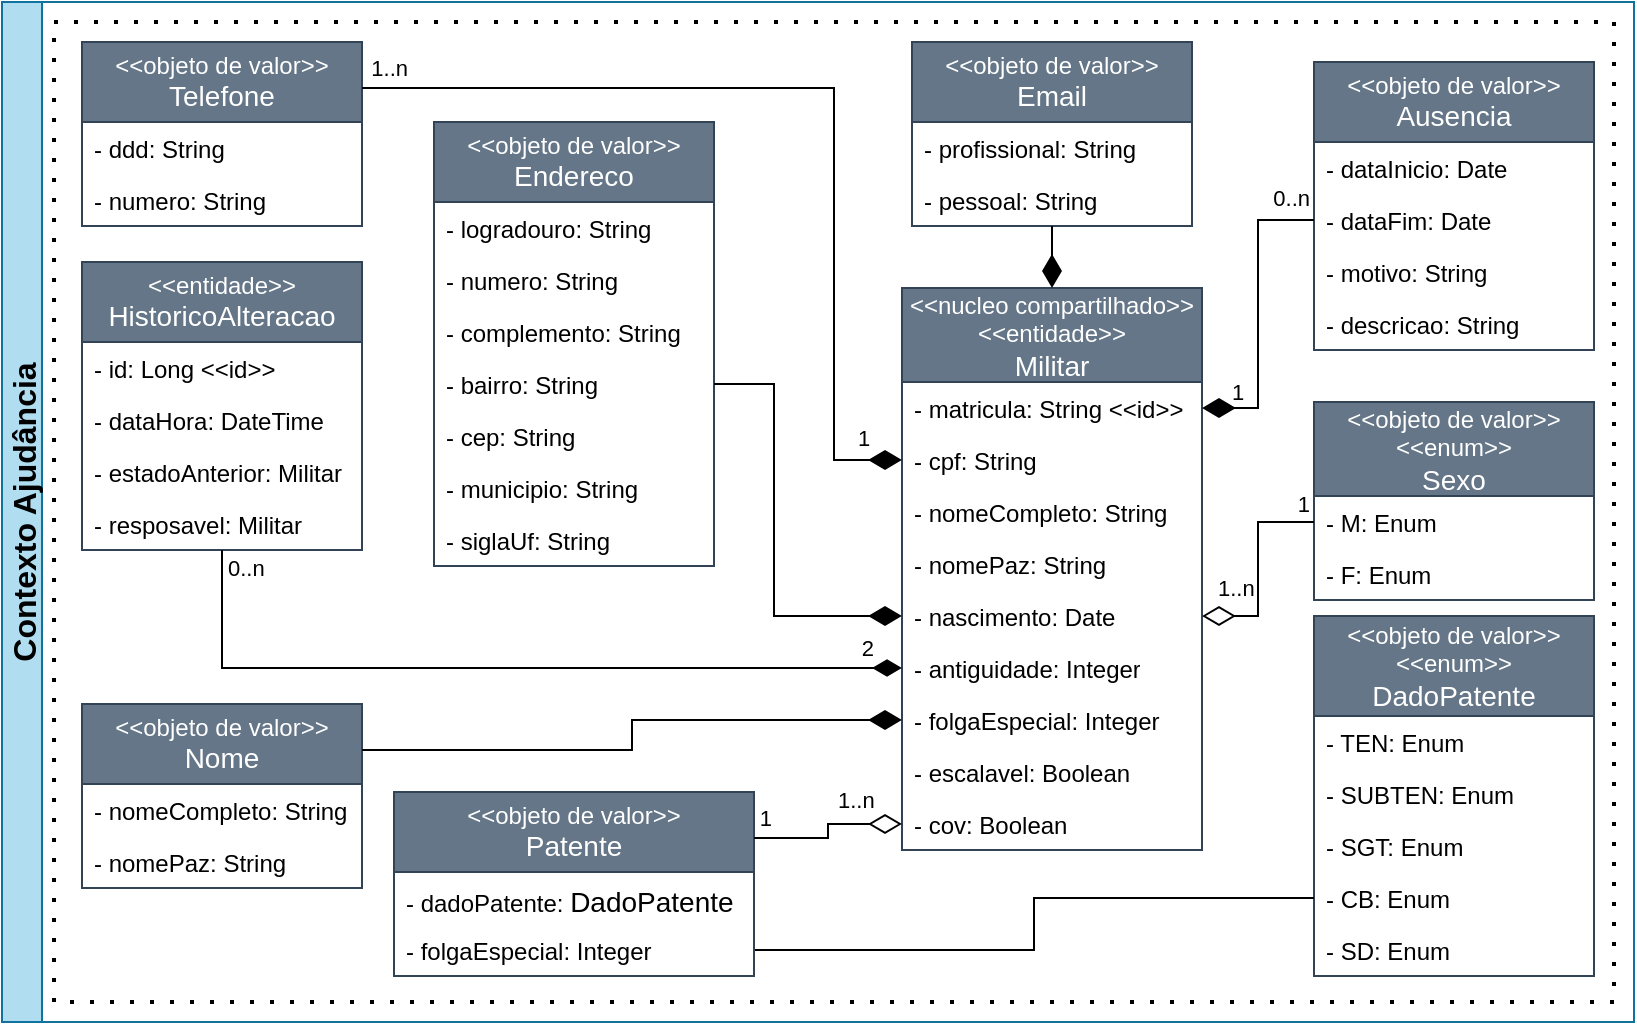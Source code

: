 <mxfile version="26.0.9">
  <diagram name="Página-1" id="ZhjFYDg4kDw-2ScRDYlZ">
    <mxGraphModel dx="976" dy="567" grid="1" gridSize="10" guides="1" tooltips="1" connect="1" arrows="1" fold="1" page="1" pageScale="1" pageWidth="827" pageHeight="1169" math="0" shadow="0">
      <root>
        <mxCell id="0" />
        <mxCell id="1" parent="0" />
        <mxCell id="jXGBZtoQWdus-dMjmi3M-1" value="" style="rounded=0;whiteSpace=wrap;html=1;dashed=1;dashPattern=1 4;strokeWidth=2;fillColor=none;" parent="1" vertex="1">
          <mxGeometry x="30" y="40" width="780" height="490" as="geometry" />
        </mxCell>
        <mxCell id="f660KYOJlbldad9Sg0Wb-1" value="&amp;lt;&amp;lt;objeto de valor&amp;gt;&amp;gt;&lt;br&gt;&lt;font style=&quot;font-size: 14px;&quot;&gt;Telefone&lt;/font&gt;" style="swimlane;fontStyle=0;childLayout=stackLayout;horizontal=1;startSize=40;fillColor=#647687;horizontalStack=0;resizeParent=1;resizeParentMax=0;resizeLast=0;collapsible=1;marginBottom=0;whiteSpace=wrap;html=1;fontColor=light-dark(#FFFFFF,#FFFFFF);strokeColor=#314354;" parent="1" vertex="1">
          <mxGeometry x="44" y="50" width="140" height="92" as="geometry" />
        </mxCell>
        <mxCell id="f660KYOJlbldad9Sg0Wb-2" value="- ddd: String" style="text;strokeColor=none;fillColor=none;align=left;verticalAlign=top;spacingLeft=4;spacingRight=4;overflow=hidden;rotatable=0;points=[[0,0.5],[1,0.5]];portConstraint=eastwest;whiteSpace=wrap;html=1;" parent="f660KYOJlbldad9Sg0Wb-1" vertex="1">
          <mxGeometry y="40" width="140" height="26" as="geometry" />
        </mxCell>
        <mxCell id="f660KYOJlbldad9Sg0Wb-3" value="- numero: String" style="text;strokeColor=none;fillColor=none;align=left;verticalAlign=top;spacingLeft=4;spacingRight=4;overflow=hidden;rotatable=0;points=[[0,0.5],[1,0.5]];portConstraint=eastwest;whiteSpace=wrap;html=1;" parent="f660KYOJlbldad9Sg0Wb-1" vertex="1">
          <mxGeometry y="66" width="140" height="26" as="geometry" />
        </mxCell>
        <mxCell id="f660KYOJlbldad9Sg0Wb-4" value="&lt;font style=&quot;font-size: 14px;&quot;&gt;&lt;div style=&quot;font-size: 12px;&quot;&gt;&amp;lt;&amp;lt;objeto de valor&amp;gt;&amp;gt;&lt;/div&gt;Ausencia&lt;/font&gt;" style="swimlane;fontStyle=0;childLayout=stackLayout;horizontal=1;startSize=40;fillColor=#647687;horizontalStack=0;resizeParent=1;resizeParentMax=0;resizeLast=0;collapsible=1;marginBottom=0;whiteSpace=wrap;html=1;fontColor=light-dark(#FFFFFF,#FFFFFF);strokeColor=#314354;" parent="1" vertex="1">
          <mxGeometry x="660" y="60" width="140" height="144" as="geometry">
            <mxRectangle x="50" y="430" width="90" height="30" as="alternateBounds" />
          </mxGeometry>
        </mxCell>
        <mxCell id="f660KYOJlbldad9Sg0Wb-6" value="- dataInicio: Date" style="text;strokeColor=none;fillColor=none;align=left;verticalAlign=top;spacingLeft=4;spacingRight=4;overflow=hidden;rotatable=0;points=[[0,0.5],[1,0.5]];portConstraint=eastwest;whiteSpace=wrap;html=1;" parent="f660KYOJlbldad9Sg0Wb-4" vertex="1">
          <mxGeometry y="40" width="140" height="26" as="geometry" />
        </mxCell>
        <mxCell id="f660KYOJlbldad9Sg0Wb-7" value="- dataFim: Date" style="text;strokeColor=none;fillColor=none;align=left;verticalAlign=top;spacingLeft=4;spacingRight=4;overflow=hidden;rotatable=0;points=[[0,0.5],[1,0.5]];portConstraint=eastwest;whiteSpace=wrap;html=1;" parent="f660KYOJlbldad9Sg0Wb-4" vertex="1">
          <mxGeometry y="66" width="140" height="26" as="geometry" />
        </mxCell>
        <mxCell id="f660KYOJlbldad9Sg0Wb-8" value="- motivo: String" style="text;strokeColor=none;fillColor=none;align=left;verticalAlign=top;spacingLeft=4;spacingRight=4;overflow=hidden;rotatable=0;points=[[0,0.5],[1,0.5]];portConstraint=eastwest;whiteSpace=wrap;html=1;" parent="f660KYOJlbldad9Sg0Wb-4" vertex="1">
          <mxGeometry y="92" width="140" height="26" as="geometry" />
        </mxCell>
        <mxCell id="f660KYOJlbldad9Sg0Wb-9" value="- descricao: String" style="text;strokeColor=none;fillColor=none;align=left;verticalAlign=top;spacingLeft=4;spacingRight=4;overflow=hidden;rotatable=0;points=[[0,0.5],[1,0.5]];portConstraint=eastwest;whiteSpace=wrap;html=1;" parent="f660KYOJlbldad9Sg0Wb-4" vertex="1">
          <mxGeometry y="118" width="140" height="26" as="geometry" />
        </mxCell>
        <mxCell id="f660KYOJlbldad9Sg0Wb-10" value="&amp;lt;&amp;lt;objeto de valor&amp;gt;&amp;gt;&lt;br&gt;&lt;font style=&quot;font-size: 14px;&quot;&gt;Endereco&lt;/font&gt;" style="swimlane;fontStyle=0;childLayout=stackLayout;horizontal=1;startSize=40;fillColor=#647687;horizontalStack=0;resizeParent=1;resizeParentMax=0;resizeLast=0;collapsible=1;marginBottom=0;whiteSpace=wrap;html=1;fontColor=light-dark(#FFFFFF,#FFFFFF);strokeColor=#314354;" parent="1" vertex="1">
          <mxGeometry x="220" y="90" width="140" height="222" as="geometry" />
        </mxCell>
        <mxCell id="f660KYOJlbldad9Sg0Wb-11" value="- logradouro: String" style="text;strokeColor=none;fillColor=none;align=left;verticalAlign=top;spacingLeft=4;spacingRight=4;overflow=hidden;rotatable=0;points=[[0,0.5],[1,0.5]];portConstraint=eastwest;whiteSpace=wrap;html=1;" parent="f660KYOJlbldad9Sg0Wb-10" vertex="1">
          <mxGeometry y="40" width="140" height="26" as="geometry" />
        </mxCell>
        <mxCell id="f660KYOJlbldad9Sg0Wb-12" value="- numero: String" style="text;strokeColor=none;fillColor=none;align=left;verticalAlign=top;spacingLeft=4;spacingRight=4;overflow=hidden;rotatable=0;points=[[0,0.5],[1,0.5]];portConstraint=eastwest;whiteSpace=wrap;html=1;" parent="f660KYOJlbldad9Sg0Wb-10" vertex="1">
          <mxGeometry y="66" width="140" height="26" as="geometry" />
        </mxCell>
        <mxCell id="f660KYOJlbldad9Sg0Wb-13" value="- complemento: String" style="text;strokeColor=none;fillColor=none;align=left;verticalAlign=top;spacingLeft=4;spacingRight=4;overflow=hidden;rotatable=0;points=[[0,0.5],[1,0.5]];portConstraint=eastwest;whiteSpace=wrap;html=1;" parent="f660KYOJlbldad9Sg0Wb-10" vertex="1">
          <mxGeometry y="92" width="140" height="26" as="geometry" />
        </mxCell>
        <mxCell id="f660KYOJlbldad9Sg0Wb-14" value="- bairro: String" style="text;strokeColor=none;fillColor=none;align=left;verticalAlign=top;spacingLeft=4;spacingRight=4;overflow=hidden;rotatable=0;points=[[0,0.5],[1,0.5]];portConstraint=eastwest;whiteSpace=wrap;html=1;" parent="f660KYOJlbldad9Sg0Wb-10" vertex="1">
          <mxGeometry y="118" width="140" height="26" as="geometry" />
        </mxCell>
        <mxCell id="f660KYOJlbldad9Sg0Wb-15" value="- cep: String" style="text;strokeColor=none;fillColor=none;align=left;verticalAlign=top;spacingLeft=4;spacingRight=4;overflow=hidden;rotatable=0;points=[[0,0.5],[1,0.5]];portConstraint=eastwest;whiteSpace=wrap;html=1;" parent="f660KYOJlbldad9Sg0Wb-10" vertex="1">
          <mxGeometry y="144" width="140" height="26" as="geometry" />
        </mxCell>
        <mxCell id="_dB2QNZg6UTy461YNnVb-8" value="- municipio: String" style="text;strokeColor=none;fillColor=none;align=left;verticalAlign=top;spacingLeft=4;spacingRight=4;overflow=hidden;rotatable=0;points=[[0,0.5],[1,0.5]];portConstraint=eastwest;whiteSpace=wrap;html=1;" parent="f660KYOJlbldad9Sg0Wb-10" vertex="1">
          <mxGeometry y="170" width="140" height="26" as="geometry" />
        </mxCell>
        <mxCell id="f660KYOJlbldad9Sg0Wb-48" value="- siglaUf: String" style="text;strokeColor=none;fillColor=none;align=left;verticalAlign=top;spacingLeft=4;spacingRight=4;overflow=hidden;rotatable=0;points=[[0,0.5],[1,0.5]];portConstraint=eastwest;whiteSpace=wrap;html=1;" parent="f660KYOJlbldad9Sg0Wb-10" vertex="1">
          <mxGeometry y="196" width="140" height="26" as="geometry" />
        </mxCell>
        <mxCell id="f660KYOJlbldad9Sg0Wb-16" value="&lt;div&gt;&lt;div&gt;&lt;div&gt;&amp;lt;&amp;lt;nucleo compartilhado&amp;gt;&amp;gt;&lt;/div&gt;&lt;/div&gt;&lt;/div&gt;&lt;div&gt;&amp;lt;&amp;lt;entidade&amp;gt;&amp;gt;&lt;/div&gt;&lt;div&gt;&lt;font style=&quot;font-size: 14px;&quot;&gt;Militar&lt;/font&gt;&lt;/div&gt;" style="swimlane;fontStyle=0;childLayout=stackLayout;horizontal=1;startSize=47;fillColor=#647687;horizontalStack=0;resizeParent=1;resizeParentMax=0;resizeLast=0;collapsible=1;marginBottom=0;whiteSpace=wrap;html=1;fontColor=light-dark(#FFFFFF,#FFFFFF);strokeColor=#314354;" parent="1" vertex="1">
          <mxGeometry x="454" y="173" width="150" height="281" as="geometry" />
        </mxCell>
        <mxCell id="f660KYOJlbldad9Sg0Wb-17" value="- matricula: String &amp;lt;&amp;lt;id&amp;gt;&amp;gt;" style="text;strokeColor=none;fillColor=none;align=left;verticalAlign=top;spacingLeft=4;spacingRight=4;overflow=hidden;rotatable=0;points=[[0,0.5],[1,0.5]];portConstraint=eastwest;whiteSpace=wrap;html=1;" parent="f660KYOJlbldad9Sg0Wb-16" vertex="1">
          <mxGeometry y="47" width="150" height="26" as="geometry" />
        </mxCell>
        <mxCell id="rbn2o9lMwaBEU-AvWfOB-3" value="- cpf: String" style="text;strokeColor=none;fillColor=none;align=left;verticalAlign=top;spacingLeft=4;spacingRight=4;overflow=hidden;rotatable=0;points=[[0,0.5],[1,0.5]];portConstraint=eastwest;whiteSpace=wrap;html=1;" parent="f660KYOJlbldad9Sg0Wb-16" vertex="1">
          <mxGeometry y="73" width="150" height="26" as="geometry" />
        </mxCell>
        <mxCell id="f660KYOJlbldad9Sg0Wb-18" value="- nomeCompleto: String" style="text;strokeColor=none;fillColor=none;align=left;verticalAlign=top;spacingLeft=4;spacingRight=4;overflow=hidden;rotatable=0;points=[[0,0.5],[1,0.5]];portConstraint=eastwest;whiteSpace=wrap;html=1;" parent="f660KYOJlbldad9Sg0Wb-16" vertex="1">
          <mxGeometry y="99" width="150" height="26" as="geometry" />
        </mxCell>
        <mxCell id="rbn2o9lMwaBEU-AvWfOB-2" value="- nomePaz: String" style="text;strokeColor=none;fillColor=none;align=left;verticalAlign=top;spacingLeft=4;spacingRight=4;overflow=hidden;rotatable=0;points=[[0,0.5],[1,0.5]];portConstraint=eastwest;whiteSpace=wrap;html=1;" parent="f660KYOJlbldad9Sg0Wb-16" vertex="1">
          <mxGeometry y="125" width="150" height="26" as="geometry" />
        </mxCell>
        <mxCell id="f660KYOJlbldad9Sg0Wb-19" value="- nascimento: Date" style="text;strokeColor=none;fillColor=none;align=left;verticalAlign=top;spacingLeft=4;spacingRight=4;overflow=hidden;rotatable=0;points=[[0,0.5],[1,0.5]];portConstraint=eastwest;whiteSpace=wrap;html=1;" parent="f660KYOJlbldad9Sg0Wb-16" vertex="1">
          <mxGeometry y="151" width="150" height="26" as="geometry" />
        </mxCell>
        <mxCell id="f660KYOJlbldad9Sg0Wb-20" value="- antiguidade: Integer" style="text;strokeColor=none;fillColor=none;align=left;verticalAlign=top;spacingLeft=4;spacingRight=4;overflow=hidden;rotatable=0;points=[[0,0.5],[1,0.5]];portConstraint=eastwest;whiteSpace=wrap;html=1;" parent="f660KYOJlbldad9Sg0Wb-16" vertex="1">
          <mxGeometry y="177" width="150" height="26" as="geometry" />
        </mxCell>
        <mxCell id="f660KYOJlbldad9Sg0Wb-21" value="- folgaEspecial: Integer" style="text;strokeColor=none;fillColor=none;align=left;verticalAlign=top;spacingLeft=4;spacingRight=4;overflow=hidden;rotatable=0;points=[[0,0.5],[1,0.5]];portConstraint=eastwest;whiteSpace=wrap;html=1;" parent="f660KYOJlbldad9Sg0Wb-16" vertex="1">
          <mxGeometry y="203" width="150" height="26" as="geometry" />
        </mxCell>
        <mxCell id="f660KYOJlbldad9Sg0Wb-22" value="- escalavel: Boolean" style="text;strokeColor=none;fillColor=none;align=left;verticalAlign=top;spacingLeft=4;spacingRight=4;overflow=hidden;rotatable=0;points=[[0,0.5],[1,0.5]];portConstraint=eastwest;whiteSpace=wrap;html=1;" parent="f660KYOJlbldad9Sg0Wb-16" vertex="1">
          <mxGeometry y="229" width="150" height="26" as="geometry" />
        </mxCell>
        <mxCell id="f660KYOJlbldad9Sg0Wb-23" value="- cov: Boolean" style="text;strokeColor=none;fillColor=none;align=left;verticalAlign=top;spacingLeft=4;spacingRight=4;overflow=hidden;rotatable=0;points=[[0,0.5],[1,0.5]];portConstraint=eastwest;whiteSpace=wrap;html=1;" parent="f660KYOJlbldad9Sg0Wb-16" vertex="1">
          <mxGeometry y="255" width="150" height="26" as="geometry" />
        </mxCell>
        <mxCell id="f660KYOJlbldad9Sg0Wb-24" value="" style="endArrow=none;html=1;endSize=12;startArrow=diamondThin;startSize=14;startFill=1;edgeStyle=orthogonalEdgeStyle;rounded=0;exitX=1;exitY=0.5;exitDx=0;exitDy=0;entryX=0;entryY=0.5;entryDx=0;entryDy=0;" parent="1" source="f660KYOJlbldad9Sg0Wb-17" target="f660KYOJlbldad9Sg0Wb-7" edge="1">
          <mxGeometry relative="1" as="geometry">
            <mxPoint x="605" y="360" as="sourcePoint" />
            <mxPoint x="451" y="526" as="targetPoint" />
          </mxGeometry>
        </mxCell>
        <mxCell id="f660KYOJlbldad9Sg0Wb-25" value="1" style="edgeLabel;resizable=0;html=1;align=left;verticalAlign=top;" parent="f660KYOJlbldad9Sg0Wb-24" connectable="0" vertex="1">
          <mxGeometry x="-1" relative="1" as="geometry">
            <mxPoint x="13" y="-21" as="offset" />
          </mxGeometry>
        </mxCell>
        <mxCell id="f660KYOJlbldad9Sg0Wb-26" value="&lt;div&gt;0..n&lt;/div&gt;" style="edgeLabel;resizable=0;html=1;align=right;verticalAlign=top;" parent="f660KYOJlbldad9Sg0Wb-24" connectable="0" vertex="1">
          <mxGeometry x="1" relative="1" as="geometry">
            <mxPoint x="-2" y="-24" as="offset" />
          </mxGeometry>
        </mxCell>
        <mxCell id="f660KYOJlbldad9Sg0Wb-27" value="" style="endArrow=none;html=1;endSize=12;startArrow=diamondThin;startSize=14;startFill=1;edgeStyle=orthogonalEdgeStyle;rounded=0;exitX=0;exitY=0.5;exitDx=0;exitDy=0;entryX=1;entryY=0.5;entryDx=0;entryDy=0;" parent="1" source="f660KYOJlbldad9Sg0Wb-19" target="f660KYOJlbldad9Sg0Wb-14" edge="1">
          <mxGeometry relative="1" as="geometry">
            <mxPoint x="465" y="263" as="sourcePoint" />
            <mxPoint x="381" y="465" as="targetPoint" />
            <Array as="points">
              <mxPoint x="390" y="337" />
              <mxPoint x="390" y="221" />
            </Array>
          </mxGeometry>
        </mxCell>
        <mxCell id="f660KYOJlbldad9Sg0Wb-30" value="&amp;lt;&amp;lt;objeto de valor&amp;gt;&amp;gt;&lt;br&gt;&lt;font style=&quot;font-size: 14px;&quot;&gt;Email&lt;/font&gt;" style="swimlane;fontStyle=0;childLayout=stackLayout;horizontal=1;startSize=40;fillColor=#647687;horizontalStack=0;resizeParent=1;resizeParentMax=0;resizeLast=0;collapsible=1;marginBottom=0;whiteSpace=wrap;html=1;fontColor=light-dark(#FFFFFF,#FFFFFF);strokeColor=#314354;" parent="1" vertex="1">
          <mxGeometry x="459" y="50" width="140" height="92" as="geometry">
            <mxRectangle x="344" y="100" width="70" height="30" as="alternateBounds" />
          </mxGeometry>
        </mxCell>
        <mxCell id="f660KYOJlbldad9Sg0Wb-31" value="- profissional: String" style="text;strokeColor=none;fillColor=none;align=left;verticalAlign=top;spacingLeft=4;spacingRight=4;overflow=hidden;rotatable=0;points=[[0,0.5],[1,0.5]];portConstraint=eastwest;whiteSpace=wrap;html=1;" parent="f660KYOJlbldad9Sg0Wb-30" vertex="1">
          <mxGeometry y="40" width="140" height="26" as="geometry" />
        </mxCell>
        <mxCell id="_dB2QNZg6UTy461YNnVb-2" value="- pessoal: String" style="text;strokeColor=none;fillColor=none;align=left;verticalAlign=top;spacingLeft=4;spacingRight=4;overflow=hidden;rotatable=0;points=[[0,0.5],[1,0.5]];portConstraint=eastwest;whiteSpace=wrap;html=1;" parent="f660KYOJlbldad9Sg0Wb-30" vertex="1">
          <mxGeometry y="66" width="140" height="26" as="geometry" />
        </mxCell>
        <mxCell id="f660KYOJlbldad9Sg0Wb-32" value="" style="endArrow=none;html=1;endSize=12;startArrow=diamondThin;startSize=14;startFill=1;edgeStyle=orthogonalEdgeStyle;rounded=0;exitX=0.5;exitY=0;exitDx=0;exitDy=0;entryX=0.5;entryY=1;entryDx=0;entryDy=0;" parent="1" source="f660KYOJlbldad9Sg0Wb-16" target="f660KYOJlbldad9Sg0Wb-30" edge="1">
          <mxGeometry relative="1" as="geometry">
            <mxPoint x="483" y="150" as="sourcePoint" />
            <mxPoint x="329" y="150" as="targetPoint" />
          </mxGeometry>
        </mxCell>
        <mxCell id="f660KYOJlbldad9Sg0Wb-35" value="" style="endArrow=none;html=1;endSize=12;startArrow=diamondThin;startSize=14;startFill=1;edgeStyle=orthogonalEdgeStyle;rounded=0;exitX=0;exitY=0.5;exitDx=0;exitDy=0;entryX=1;entryY=0.25;entryDx=0;entryDy=0;" parent="1" source="rbn2o9lMwaBEU-AvWfOB-3" target="f660KYOJlbldad9Sg0Wb-1" edge="1">
          <mxGeometry relative="1" as="geometry">
            <mxPoint x="431" y="172" as="sourcePoint" />
            <mxPoint x="431" y="112" as="targetPoint" />
            <Array as="points">
              <mxPoint x="420" y="259" />
              <mxPoint x="420" y="73" />
            </Array>
          </mxGeometry>
        </mxCell>
        <mxCell id="f660KYOJlbldad9Sg0Wb-36" value="1" style="edgeLabel;resizable=0;html=1;align=left;verticalAlign=top;" parent="f660KYOJlbldad9Sg0Wb-35" connectable="0" vertex="1">
          <mxGeometry x="-1" relative="1" as="geometry">
            <mxPoint x="-24" y="-24" as="offset" />
          </mxGeometry>
        </mxCell>
        <mxCell id="f660KYOJlbldad9Sg0Wb-37" value="&lt;div&gt;1..n&lt;/div&gt;" style="edgeLabel;resizable=0;html=1;align=right;verticalAlign=top;" parent="f660KYOJlbldad9Sg0Wb-35" connectable="0" vertex="1">
          <mxGeometry x="1" relative="1" as="geometry">
            <mxPoint x="23" y="-23" as="offset" />
          </mxGeometry>
        </mxCell>
        <mxCell id="f660KYOJlbldad9Sg0Wb-38" value="&amp;lt;&amp;lt;objeto de valor&amp;gt;&amp;gt;&lt;br&gt;&amp;lt;&amp;lt;enum&amp;gt;&amp;gt;&lt;br&gt;&lt;font style=&quot;font-size: 14px;&quot;&gt;DadoPatente&lt;/font&gt;" style="swimlane;fontStyle=0;childLayout=stackLayout;horizontal=1;startSize=50;fillColor=#647687;horizontalStack=0;resizeParent=1;resizeParentMax=0;resizeLast=0;collapsible=1;marginBottom=0;whiteSpace=wrap;html=1;fontColor=light-dark(#FFFFFF,#FFFFFF);strokeColor=#314354;" parent="1" vertex="1">
          <mxGeometry x="660" y="337" width="140" height="180" as="geometry">
            <mxRectangle x="50" y="430" width="90" height="30" as="alternateBounds" />
          </mxGeometry>
        </mxCell>
        <mxCell id="f660KYOJlbldad9Sg0Wb-39" value="- TEN: Enum" style="text;strokeColor=none;fillColor=none;align=left;verticalAlign=top;spacingLeft=4;spacingRight=4;overflow=hidden;rotatable=0;points=[[0,0.5],[1,0.5]];portConstraint=eastwest;whiteSpace=wrap;html=1;" parent="f660KYOJlbldad9Sg0Wb-38" vertex="1">
          <mxGeometry y="50" width="140" height="26" as="geometry" />
        </mxCell>
        <mxCell id="f660KYOJlbldad9Sg0Wb-40" value="- SUBTEN: Enum" style="text;strokeColor=none;fillColor=none;align=left;verticalAlign=top;spacingLeft=4;spacingRight=4;overflow=hidden;rotatable=0;points=[[0,0.5],[1,0.5]];portConstraint=eastwest;whiteSpace=wrap;html=1;" parent="f660KYOJlbldad9Sg0Wb-38" vertex="1">
          <mxGeometry y="76" width="140" height="26" as="geometry" />
        </mxCell>
        <mxCell id="f660KYOJlbldad9Sg0Wb-41" value="- SGT: Enum" style="text;strokeColor=none;fillColor=none;align=left;verticalAlign=top;spacingLeft=4;spacingRight=4;overflow=hidden;rotatable=0;points=[[0,0.5],[1,0.5]];portConstraint=eastwest;whiteSpace=wrap;html=1;" parent="f660KYOJlbldad9Sg0Wb-38" vertex="1">
          <mxGeometry y="102" width="140" height="26" as="geometry" />
        </mxCell>
        <mxCell id="f660KYOJlbldad9Sg0Wb-42" value="- CB: Enum" style="text;strokeColor=none;fillColor=none;align=left;verticalAlign=top;spacingLeft=4;spacingRight=4;overflow=hidden;rotatable=0;points=[[0,0.5],[1,0.5]];portConstraint=eastwest;whiteSpace=wrap;html=1;" parent="f660KYOJlbldad9Sg0Wb-38" vertex="1">
          <mxGeometry y="128" width="140" height="26" as="geometry" />
        </mxCell>
        <mxCell id="f660KYOJlbldad9Sg0Wb-43" value="- SD: Enum" style="text;strokeColor=none;fillColor=none;align=left;verticalAlign=top;spacingLeft=4;spacingRight=4;overflow=hidden;rotatable=0;points=[[0,0.5],[1,0.5]];portConstraint=eastwest;whiteSpace=wrap;html=1;" parent="f660KYOJlbldad9Sg0Wb-38" vertex="1">
          <mxGeometry y="154" width="140" height="26" as="geometry" />
        </mxCell>
        <mxCell id="f660KYOJlbldad9Sg0Wb-44" value="" style="endArrow=none;html=1;endSize=12;startArrow=none;startSize=14;startFill=0;edgeStyle=orthogonalEdgeStyle;rounded=0;exitX=1;exitY=0.5;exitDx=0;exitDy=0;entryX=0;entryY=0.5;entryDx=0;entryDy=0;" parent="1" source="MZrhfbRoSMRAZ4tl_g2h-7" target="f660KYOJlbldad9Sg0Wb-42" edge="1">
          <mxGeometry relative="1" as="geometry">
            <mxPoint x="785" y="360" as="sourcePoint" />
            <mxPoint x="691" y="360" as="targetPoint" />
            <Array as="points" />
          </mxGeometry>
        </mxCell>
        <mxCell id="f660KYOJlbldad9Sg0Wb-60" value="&amp;lt;&amp;lt;objeto de valor&amp;gt;&amp;gt;&lt;br&gt;&amp;lt;&amp;lt;enum&amp;gt;&amp;gt;&lt;br&gt;&lt;font style=&quot;font-size: 14px;&quot;&gt;Sexo&lt;/font&gt;" style="swimlane;fontStyle=0;childLayout=stackLayout;horizontal=1;startSize=47;fillColor=#647687;horizontalStack=0;resizeParent=1;resizeParentMax=0;resizeLast=0;collapsible=1;marginBottom=0;whiteSpace=wrap;html=1;fontColor=light-dark(#FFFFFF,#FFFFFF);strokeColor=#314354;" parent="1" vertex="1">
          <mxGeometry x="660" y="230" width="140" height="99" as="geometry" />
        </mxCell>
        <mxCell id="f660KYOJlbldad9Sg0Wb-61" value="&lt;div&gt;- M: Enum&lt;/div&gt;" style="text;strokeColor=none;fillColor=none;align=left;verticalAlign=top;spacingLeft=4;spacingRight=4;overflow=hidden;rotatable=0;points=[[0,0.5],[1,0.5]];portConstraint=eastwest;whiteSpace=wrap;html=1;" parent="f660KYOJlbldad9Sg0Wb-60" vertex="1">
          <mxGeometry y="47" width="140" height="26" as="geometry" />
        </mxCell>
        <mxCell id="f660KYOJlbldad9Sg0Wb-62" value="&lt;div&gt;- F: Enum&lt;/div&gt;" style="text;strokeColor=none;fillColor=none;align=left;verticalAlign=top;spacingLeft=4;spacingRight=4;overflow=hidden;rotatable=0;points=[[0,0.5],[1,0.5]];portConstraint=eastwest;whiteSpace=wrap;html=1;" parent="f660KYOJlbldad9Sg0Wb-60" vertex="1">
          <mxGeometry y="73" width="140" height="26" as="geometry" />
        </mxCell>
        <mxCell id="f660KYOJlbldad9Sg0Wb-63" value="" style="endArrow=none;html=1;endSize=12;startArrow=diamondThin;startSize=14;startFill=0;edgeStyle=orthogonalEdgeStyle;rounded=0;exitX=1;exitY=0.5;exitDx=0;exitDy=0;entryX=0;entryY=0.5;entryDx=0;entryDy=0;" parent="1" source="f660KYOJlbldad9Sg0Wb-19" target="f660KYOJlbldad9Sg0Wb-61" edge="1">
          <mxGeometry relative="1" as="geometry">
            <mxPoint x="545" y="414" as="sourcePoint" />
            <mxPoint x="545" y="476" as="targetPoint" />
          </mxGeometry>
        </mxCell>
        <mxCell id="f660KYOJlbldad9Sg0Wb-64" value="1..n" style="edgeLabel;resizable=0;html=1;align=left;verticalAlign=top;" parent="f660KYOJlbldad9Sg0Wb-63" connectable="0" vertex="1">
          <mxGeometry x="-1" relative="1" as="geometry">
            <mxPoint x="6" y="-27" as="offset" />
          </mxGeometry>
        </mxCell>
        <mxCell id="f660KYOJlbldad9Sg0Wb-65" value="1" style="edgeLabel;resizable=0;html=1;align=right;verticalAlign=top;" parent="f660KYOJlbldad9Sg0Wb-63" connectable="0" vertex="1">
          <mxGeometry x="1" relative="1" as="geometry">
            <mxPoint x="-2" y="-22" as="offset" />
          </mxGeometry>
        </mxCell>
        <mxCell id="f660KYOJlbldad9Sg0Wb-66" value="Contexto Ajudância" style="swimlane;startSize=20;horizontal=0;childLayout=treeLayout;horizontalTree=1;sortEdges=1;resizable=1;containerType=tree;fontSize=16;fillColor=light-dark(#B1DDF0,#003366);strokeColor=#10739e;" parent="1" vertex="1">
          <mxGeometry x="4" y="30" width="816" height="510" as="geometry">
            <mxRectangle x="4" y="30" width="40" height="130" as="alternateBounds" />
          </mxGeometry>
        </mxCell>
        <mxCell id="jXGBZtoQWdus-dMjmi3M-2" value="&lt;font style=&quot;font-size: 14px;&quot;&gt;&lt;div style=&quot;font-size: 12px;&quot;&gt;&amp;lt;&amp;lt;entidade&amp;gt;&amp;gt;&lt;/div&gt;HistoricoAlteracao&lt;/font&gt;" style="swimlane;fontStyle=0;childLayout=stackLayout;horizontal=1;startSize=40;fillColor=#647687;horizontalStack=0;resizeParent=1;resizeParentMax=0;resizeLast=0;collapsible=1;marginBottom=0;whiteSpace=wrap;html=1;fontColor=light-dark(#FFFFFF,#FFFFFF);strokeColor=#314354;" parent="1" vertex="1">
          <mxGeometry x="44" y="160" width="140" height="144" as="geometry">
            <mxRectangle x="50" y="430" width="90" height="30" as="alternateBounds" />
          </mxGeometry>
        </mxCell>
        <mxCell id="jXGBZtoQWdus-dMjmi3M-3" value="- id: Long &amp;lt;&amp;lt;id&amp;gt;&amp;gt;" style="text;strokeColor=none;fillColor=none;align=left;verticalAlign=top;spacingLeft=4;spacingRight=4;overflow=hidden;rotatable=0;points=[[0,0.5],[1,0.5]];portConstraint=eastwest;whiteSpace=wrap;html=1;" parent="jXGBZtoQWdus-dMjmi3M-2" vertex="1">
          <mxGeometry y="40" width="140" height="26" as="geometry" />
        </mxCell>
        <mxCell id="jXGBZtoQWdus-dMjmi3M-4" value="- dataHora: DateTime" style="text;strokeColor=none;fillColor=none;align=left;verticalAlign=top;spacingLeft=4;spacingRight=4;overflow=hidden;rotatable=0;points=[[0,0.5],[1,0.5]];portConstraint=eastwest;whiteSpace=wrap;html=1;" parent="jXGBZtoQWdus-dMjmi3M-2" vertex="1">
          <mxGeometry y="66" width="140" height="26" as="geometry" />
        </mxCell>
        <mxCell id="jXGBZtoQWdus-dMjmi3M-11" value="- estadoAnterior: Militar" style="text;strokeColor=none;fillColor=none;align=left;verticalAlign=top;spacingLeft=4;spacingRight=4;overflow=hidden;rotatable=0;points=[[0,0.5],[1,0.5]];portConstraint=eastwest;whiteSpace=wrap;html=1;" parent="jXGBZtoQWdus-dMjmi3M-2" vertex="1">
          <mxGeometry y="92" width="140" height="26" as="geometry" />
        </mxCell>
        <mxCell id="jXGBZtoQWdus-dMjmi3M-6" value="- resposavel: Militar" style="text;strokeColor=none;fillColor=none;align=left;verticalAlign=top;spacingLeft=4;spacingRight=4;overflow=hidden;rotatable=0;points=[[0,0.5],[1,0.5]];portConstraint=eastwest;whiteSpace=wrap;html=1;" parent="jXGBZtoQWdus-dMjmi3M-2" vertex="1">
          <mxGeometry y="118" width="140" height="26" as="geometry" />
        </mxCell>
        <mxCell id="jXGBZtoQWdus-dMjmi3M-7" value="" style="endArrow=diamondThin;html=1;endSize=12;startArrow=none;startSize=14;startFill=0;edgeStyle=orthogonalEdgeStyle;rounded=0;entryX=0;entryY=0.5;entryDx=0;entryDy=0;endFill=1;" parent="1" source="jXGBZtoQWdus-dMjmi3M-2" target="f660KYOJlbldad9Sg0Wb-20" edge="1">
          <mxGeometry relative="1" as="geometry">
            <mxPoint x="124" y="360" as="sourcePoint" />
            <mxPoint x="124" y="240" as="targetPoint" />
          </mxGeometry>
        </mxCell>
        <mxCell id="jXGBZtoQWdus-dMjmi3M-8" value="0..n" style="edgeLabel;resizable=0;html=1;align=left;verticalAlign=top;" parent="jXGBZtoQWdus-dMjmi3M-7" connectable="0" vertex="1">
          <mxGeometry x="-1" relative="1" as="geometry">
            <mxPoint x="1" y="-4" as="offset" />
          </mxGeometry>
        </mxCell>
        <mxCell id="jXGBZtoQWdus-dMjmi3M-9" value="2" style="edgeLabel;resizable=0;html=1;align=right;verticalAlign=top;" parent="jXGBZtoQWdus-dMjmi3M-7" connectable="0" vertex="1">
          <mxGeometry x="1" relative="1" as="geometry">
            <mxPoint x="-14" y="-23" as="offset" />
          </mxGeometry>
        </mxCell>
        <mxCell id="_dB2QNZg6UTy461YNnVb-3" value="&amp;lt;&amp;lt;objeto de valor&amp;gt;&amp;gt;&lt;br&gt;&lt;font style=&quot;font-size: 14px;&quot;&gt;Nome&lt;/font&gt;" style="swimlane;fontStyle=0;childLayout=stackLayout;horizontal=1;startSize=40;fillColor=#647687;horizontalStack=0;resizeParent=1;resizeParentMax=0;resizeLast=0;collapsible=1;marginBottom=0;whiteSpace=wrap;html=1;fontColor=light-dark(#FFFFFF,#FFFFFF);strokeColor=#314354;" parent="1" vertex="1">
          <mxGeometry x="44" y="381" width="140" height="92" as="geometry">
            <mxRectangle x="344" y="100" width="70" height="30" as="alternateBounds" />
          </mxGeometry>
        </mxCell>
        <mxCell id="_dB2QNZg6UTy461YNnVb-4" value="- nomeCompleto: String" style="text;strokeColor=none;fillColor=none;align=left;verticalAlign=top;spacingLeft=4;spacingRight=4;overflow=hidden;rotatable=0;points=[[0,0.5],[1,0.5]];portConstraint=eastwest;whiteSpace=wrap;html=1;" parent="_dB2QNZg6UTy461YNnVb-3" vertex="1">
          <mxGeometry y="40" width="140" height="26" as="geometry" />
        </mxCell>
        <mxCell id="_dB2QNZg6UTy461YNnVb-5" value="- nomePaz: String" style="text;strokeColor=none;fillColor=none;align=left;verticalAlign=top;spacingLeft=4;spacingRight=4;overflow=hidden;rotatable=0;points=[[0,0.5],[1,0.5]];portConstraint=eastwest;whiteSpace=wrap;html=1;" parent="_dB2QNZg6UTy461YNnVb-3" vertex="1">
          <mxGeometry y="66" width="140" height="26" as="geometry" />
        </mxCell>
        <mxCell id="_dB2QNZg6UTy461YNnVb-7" value="" style="endArrow=none;html=1;endSize=12;startArrow=diamondThin;startSize=14;startFill=1;edgeStyle=orthogonalEdgeStyle;rounded=0;exitX=0;exitY=0.5;exitDx=0;exitDy=0;entryX=1;entryY=0.25;entryDx=0;entryDy=0;" parent="1" source="f660KYOJlbldad9Sg0Wb-21" target="_dB2QNZg6UTy461YNnVb-3" edge="1">
          <mxGeometry relative="1" as="geometry">
            <mxPoint x="539" y="183" as="sourcePoint" />
            <mxPoint x="539" y="152" as="targetPoint" />
          </mxGeometry>
        </mxCell>
        <mxCell id="MZrhfbRoSMRAZ4tl_g2h-1" value="&amp;lt;&amp;lt;objeto de valor&amp;gt;&amp;gt;&lt;br&gt;&lt;font style=&quot;font-size: 14px;&quot;&gt;Patente&lt;/font&gt;" style="swimlane;fontStyle=0;childLayout=stackLayout;horizontal=1;startSize=40;fillColor=#647687;horizontalStack=0;resizeParent=1;resizeParentMax=0;resizeLast=0;collapsible=1;marginBottom=0;whiteSpace=wrap;html=1;fontColor=light-dark(#FFFFFF,#FFFFFF);strokeColor=#314354;" parent="1" vertex="1">
          <mxGeometry x="200" y="425" width="180" height="92" as="geometry">
            <mxRectangle x="344" y="100" width="70" height="30" as="alternateBounds" />
          </mxGeometry>
        </mxCell>
        <mxCell id="MZrhfbRoSMRAZ4tl_g2h-2" value="- dadoPatente: &lt;font style=&quot;font-size: 14px;&quot;&gt;DadoPatente&lt;/font&gt;" style="text;strokeColor=none;fillColor=none;align=left;verticalAlign=top;spacingLeft=4;spacingRight=4;overflow=hidden;rotatable=0;points=[[0,0.5],[1,0.5]];portConstraint=eastwest;whiteSpace=wrap;html=1;" parent="MZrhfbRoSMRAZ4tl_g2h-1" vertex="1">
          <mxGeometry y="40" width="180" height="26" as="geometry" />
        </mxCell>
        <mxCell id="MZrhfbRoSMRAZ4tl_g2h-7" value="- folgaEspecial: Integer" style="text;strokeColor=none;fillColor=none;align=left;verticalAlign=top;spacingLeft=4;spacingRight=4;overflow=hidden;rotatable=0;points=[[0,0.5],[1,0.5]];portConstraint=eastwest;whiteSpace=wrap;html=1;" parent="MZrhfbRoSMRAZ4tl_g2h-1" vertex="1">
          <mxGeometry y="66" width="180" height="26" as="geometry" />
        </mxCell>
        <mxCell id="MZrhfbRoSMRAZ4tl_g2h-8" value="" style="endArrow=none;html=1;endSize=12;startArrow=diamondThin;startSize=14;startFill=0;edgeStyle=orthogonalEdgeStyle;rounded=0;exitX=0;exitY=0.5;exitDx=0;exitDy=0;entryX=1;entryY=0.25;entryDx=0;entryDy=0;" parent="1" source="f660KYOJlbldad9Sg0Wb-23" target="MZrhfbRoSMRAZ4tl_g2h-1" edge="1">
          <mxGeometry relative="1" as="geometry">
            <mxPoint x="350" y="576" as="sourcePoint" />
            <mxPoint x="630" y="550" as="targetPoint" />
            <Array as="points" />
          </mxGeometry>
        </mxCell>
        <mxCell id="MZrhfbRoSMRAZ4tl_g2h-9" value="1..n" style="edgeLabel;resizable=0;html=1;align=left;verticalAlign=top;" parent="MZrhfbRoSMRAZ4tl_g2h-8" connectable="0" vertex="1">
          <mxGeometry x="-1" relative="1" as="geometry">
            <mxPoint x="-34" y="-25" as="offset" />
          </mxGeometry>
        </mxCell>
        <mxCell id="MZrhfbRoSMRAZ4tl_g2h-10" value="1" style="edgeLabel;resizable=0;html=1;align=right;verticalAlign=top;" parent="MZrhfbRoSMRAZ4tl_g2h-8" connectable="0" vertex="1">
          <mxGeometry x="1" relative="1" as="geometry">
            <mxPoint x="9" y="-23" as="offset" />
          </mxGeometry>
        </mxCell>
      </root>
    </mxGraphModel>
  </diagram>
</mxfile>
